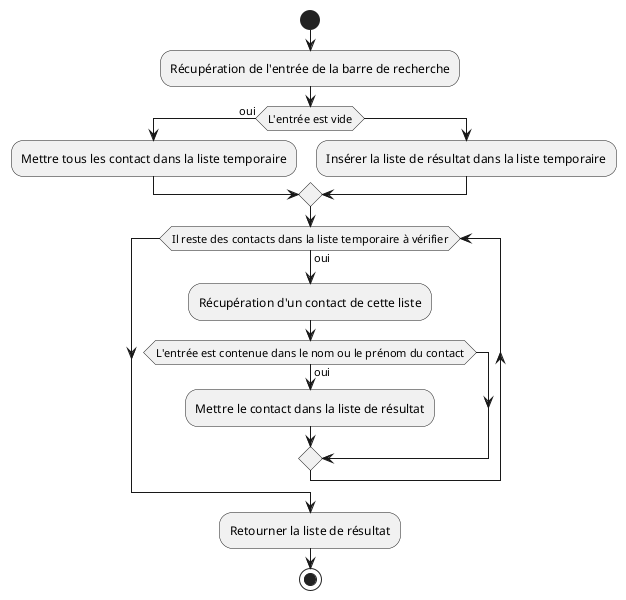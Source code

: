 @startuml

start

:Récupération de l'entrée de la barre de recherche;

if(L'entrée est vide) then (oui)
	:Mettre tous les contact dans la liste temporaire;
else
	:Insérer la liste de résultat dans la liste temporaire;
endif
while (Il reste des contacts dans la liste temporaire à vérifier) is (oui)
	:Récupération d'un contact de cette liste;
	if (L'entrée est contenue dans le nom ou le prénom du contact) then (oui)
		:Mettre le contact dans la liste de résultat;
	endif
endwhile

:Retourner la liste de résultat;

stop
@enduml 